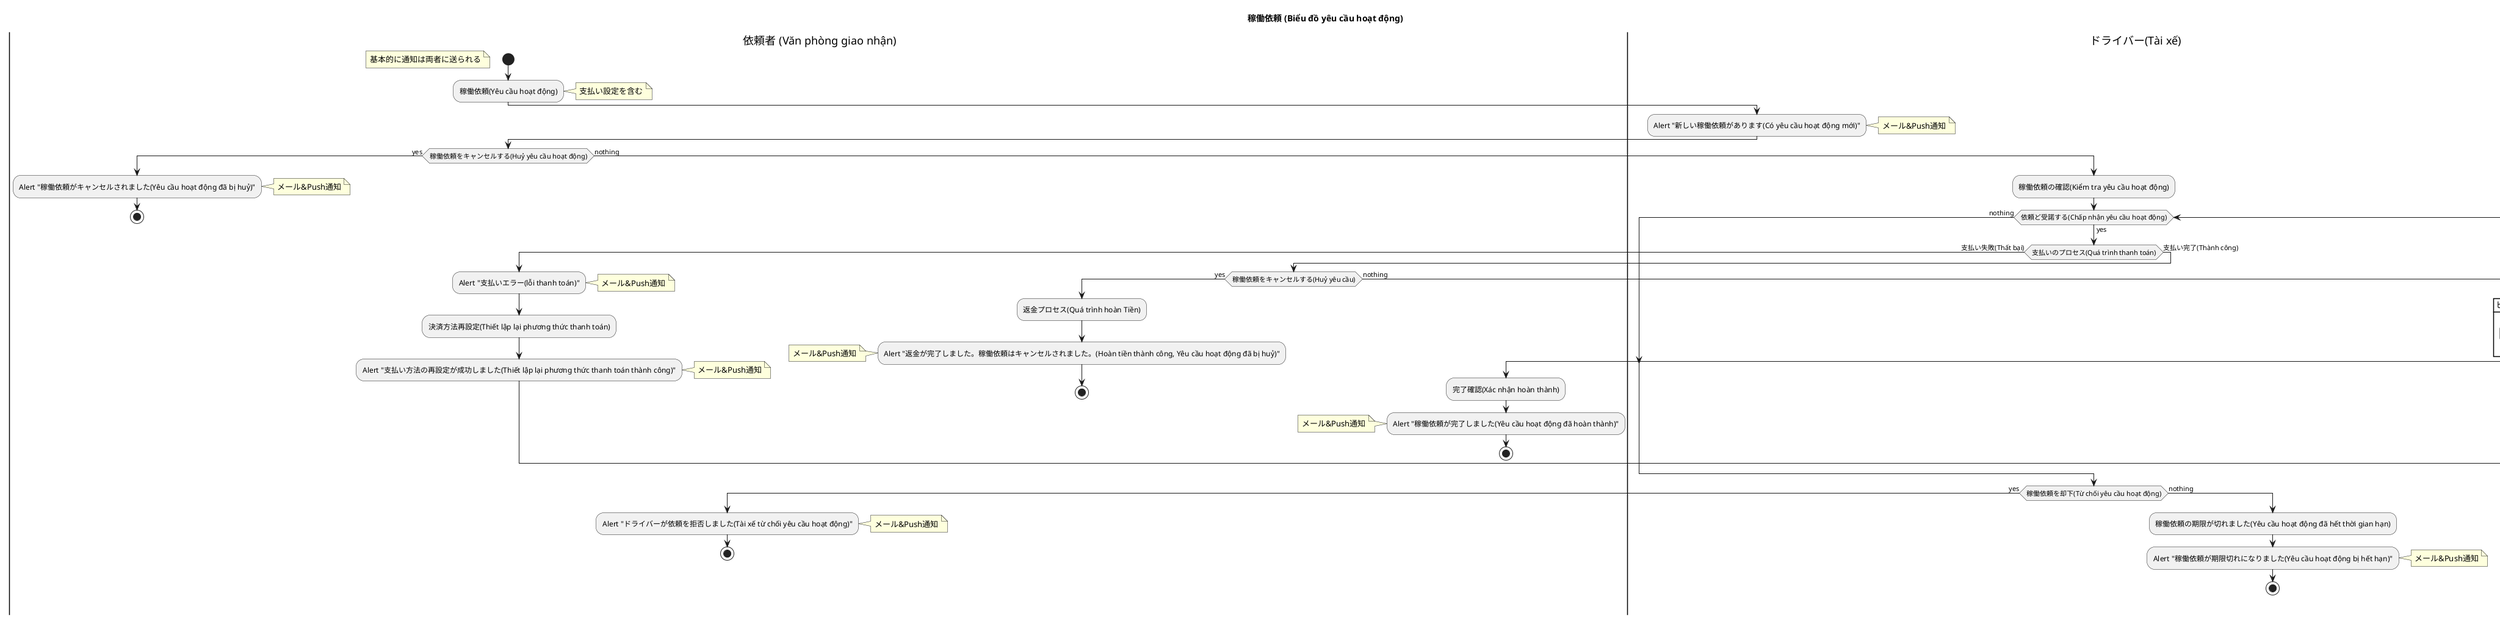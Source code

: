 @startuml
title 稼働依頼 (Biểu đồ yêu cầu hoạt động)
|delivery_office| 依頼者 (Văn phòng giao nhận)
|driver| ドライバー(Tài xế)

|delivery_office|
start
floating note left: 基本的に通知は両者に送られる
:稼働依頼(Yêu cầu hoạt động);
note right: 支払い設定を含む
|driver|
:Alert "新しい稼働依頼があります(Có yêu cầu hoạt động mới)";
note right: メール&Push通知
|delivery_office|
if(稼働依頼をキャンセルする(Huỷ yêu cầu hoạt động)) is (yes) then
  |delivery_office|
  :Alert "稼働依頼がキャンセルされました(Yêu cầu hoạt động đã bị huỷ)";
  note right: メール&Push通知
  stop
else(nothing)
  |driver|
  :稼働依頼の確認(Kiểm tra yêu cầu hoạt động);
  while (依頼ど受諾する(Chấp nhận yêu cầu hoạt động)) is (yes)
    |driver|
    if(支払いのプロセス(Quá trình thanh toán)) is (支払い失敗(Thất bại)) then
      |delivery_office|
      :Alert "支払いエラー(lỗi thanh toán)";
      note right: メール&Push通知
      :決済方法再設定(Thiết lập lại phương thức thanh toán);
      :Alert "支払い方法の再設定が成功しました(Thiết lập lại phương thức thanh toán thành công)";
      note right: メール&Push通知
    else(支払い完了(Thành công))
      |delivery_office|
      if(稼働依頼をキャンセルする(Huỷ yêu cầu)) is (yes) then
        :返金プロセス(Quá trình hoàn Tiền);
        |delivery_office|
        :Alert "返金が完了しました。稼働依頼はキャンセルされました。(Hoàn tiền thành công, Yêu cầu hoạt động đã bị huỷ)";
        note left: メール&Push通知
        stop
      else(nothing)
        |driver|
        group ヒューマンタスク
        :稼働業務(Quy trình giao hàng);
        end group
        |delivery_office|
        :完了確認(Xác nhận hoàn thành);
        :Alert "稼働依頼が完了しました(Yêu cầu hoạt động đã hoàn thành)";
        note left: メール&Push通知
        stop
      endif
    endif
  endwhile(nothing)
  |driver|
  if(稼働依頼を却下(Từ chối yêu cầu hoạt động)) is(yes) then
    |delivery_office|
    :Alert "ドライバーが依頼を拒否しました(Tài xế từ chối yêu cầu hoạt động)";
    note right: メール&Push通知
    stop
  else(nothing)
    |driver|
    :稼働依頼の期限が切れました(Yêu cầu hoạt động đã hết thời gian hạn);
    |driver|
    :Alert "稼働依頼が期限切れになりました(Yêu cầu hoạt động bị hết hạn)";
    note right: メール&Push通知
    stop
  endif
endif
@enduml

